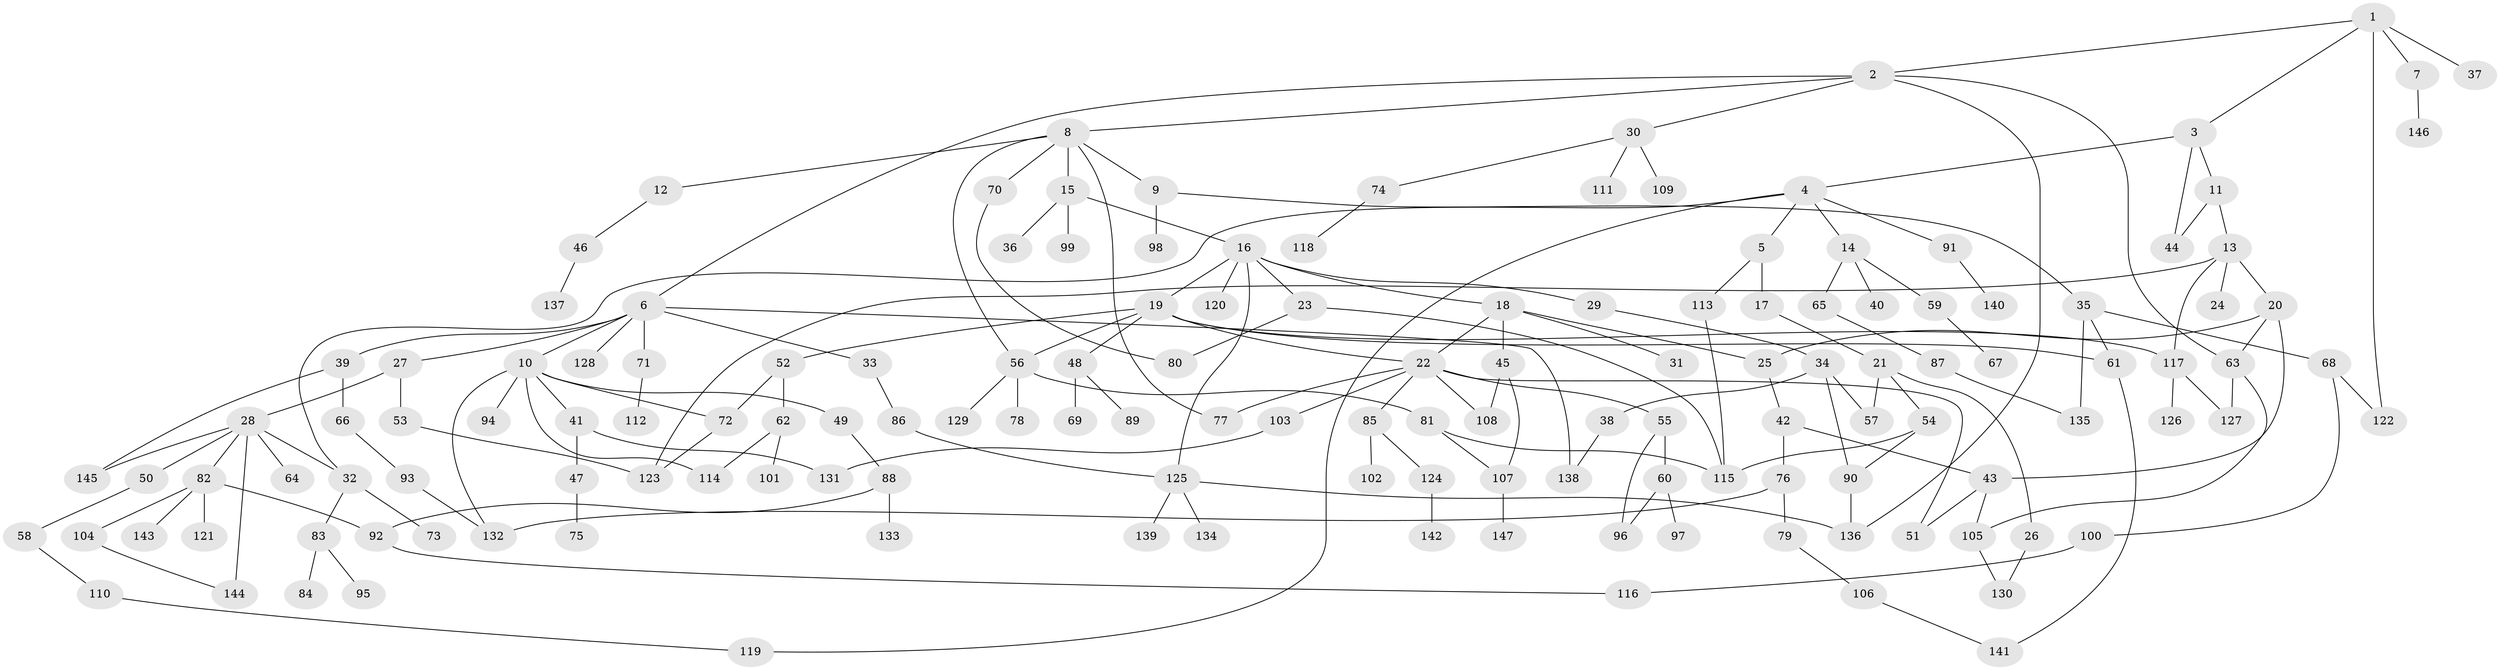 // Generated by graph-tools (version 1.1) at 2025/34/03/09/25 02:34:11]
// undirected, 147 vertices, 188 edges
graph export_dot {
graph [start="1"]
  node [color=gray90,style=filled];
  1;
  2;
  3;
  4;
  5;
  6;
  7;
  8;
  9;
  10;
  11;
  12;
  13;
  14;
  15;
  16;
  17;
  18;
  19;
  20;
  21;
  22;
  23;
  24;
  25;
  26;
  27;
  28;
  29;
  30;
  31;
  32;
  33;
  34;
  35;
  36;
  37;
  38;
  39;
  40;
  41;
  42;
  43;
  44;
  45;
  46;
  47;
  48;
  49;
  50;
  51;
  52;
  53;
  54;
  55;
  56;
  57;
  58;
  59;
  60;
  61;
  62;
  63;
  64;
  65;
  66;
  67;
  68;
  69;
  70;
  71;
  72;
  73;
  74;
  75;
  76;
  77;
  78;
  79;
  80;
  81;
  82;
  83;
  84;
  85;
  86;
  87;
  88;
  89;
  90;
  91;
  92;
  93;
  94;
  95;
  96;
  97;
  98;
  99;
  100;
  101;
  102;
  103;
  104;
  105;
  106;
  107;
  108;
  109;
  110;
  111;
  112;
  113;
  114;
  115;
  116;
  117;
  118;
  119;
  120;
  121;
  122;
  123;
  124;
  125;
  126;
  127;
  128;
  129;
  130;
  131;
  132;
  133;
  134;
  135;
  136;
  137;
  138;
  139;
  140;
  141;
  142;
  143;
  144;
  145;
  146;
  147;
  1 -- 2;
  1 -- 3;
  1 -- 7;
  1 -- 37;
  1 -- 122;
  2 -- 6;
  2 -- 8;
  2 -- 30;
  2 -- 63;
  2 -- 136;
  3 -- 4;
  3 -- 11;
  3 -- 44;
  4 -- 5;
  4 -- 14;
  4 -- 32;
  4 -- 91;
  4 -- 119;
  5 -- 17;
  5 -- 113;
  6 -- 10;
  6 -- 27;
  6 -- 33;
  6 -- 39;
  6 -- 71;
  6 -- 128;
  6 -- 138;
  7 -- 146;
  8 -- 9;
  8 -- 12;
  8 -- 15;
  8 -- 56;
  8 -- 70;
  8 -- 77;
  9 -- 35;
  9 -- 98;
  10 -- 41;
  10 -- 49;
  10 -- 72;
  10 -- 94;
  10 -- 114;
  10 -- 132;
  11 -- 13;
  11 -- 44;
  12 -- 46;
  13 -- 20;
  13 -- 24;
  13 -- 117;
  13 -- 123;
  14 -- 40;
  14 -- 59;
  14 -- 65;
  15 -- 16;
  15 -- 36;
  15 -- 99;
  16 -- 18;
  16 -- 19;
  16 -- 23;
  16 -- 29;
  16 -- 120;
  16 -- 125;
  17 -- 21;
  18 -- 25;
  18 -- 31;
  18 -- 45;
  18 -- 22;
  19 -- 22;
  19 -- 48;
  19 -- 52;
  19 -- 61;
  19 -- 117;
  19 -- 56;
  20 -- 25;
  20 -- 43;
  20 -- 63;
  21 -- 26;
  21 -- 54;
  21 -- 57;
  22 -- 51;
  22 -- 55;
  22 -- 77;
  22 -- 85;
  22 -- 103;
  22 -- 108;
  23 -- 80;
  23 -- 115;
  25 -- 42;
  26 -- 130;
  27 -- 28;
  27 -- 53;
  28 -- 50;
  28 -- 64;
  28 -- 82;
  28 -- 145;
  28 -- 32;
  28 -- 144;
  29 -- 34;
  30 -- 74;
  30 -- 109;
  30 -- 111;
  32 -- 73;
  32 -- 83;
  33 -- 86;
  34 -- 38;
  34 -- 57;
  34 -- 90;
  35 -- 68;
  35 -- 135;
  35 -- 61;
  38 -- 138;
  39 -- 66;
  39 -- 145;
  41 -- 47;
  41 -- 131;
  42 -- 43;
  42 -- 76;
  43 -- 105;
  43 -- 51;
  45 -- 107;
  45 -- 108;
  46 -- 137;
  47 -- 75;
  48 -- 69;
  48 -- 89;
  49 -- 88;
  50 -- 58;
  52 -- 62;
  52 -- 72;
  53 -- 123;
  54 -- 115;
  54 -- 90;
  55 -- 60;
  55 -- 96;
  56 -- 78;
  56 -- 81;
  56 -- 129;
  58 -- 110;
  59 -- 67;
  60 -- 96;
  60 -- 97;
  61 -- 141;
  62 -- 101;
  62 -- 114;
  63 -- 105;
  63 -- 127;
  65 -- 87;
  66 -- 93;
  68 -- 100;
  68 -- 122;
  70 -- 80;
  71 -- 112;
  72 -- 123;
  74 -- 118;
  76 -- 79;
  76 -- 132;
  79 -- 106;
  81 -- 107;
  81 -- 115;
  82 -- 92;
  82 -- 104;
  82 -- 121;
  82 -- 143;
  83 -- 84;
  83 -- 95;
  85 -- 102;
  85 -- 124;
  86 -- 125;
  87 -- 135;
  88 -- 133;
  88 -- 92;
  90 -- 136;
  91 -- 140;
  92 -- 116;
  93 -- 132;
  100 -- 116;
  103 -- 131;
  104 -- 144;
  105 -- 130;
  106 -- 141;
  107 -- 147;
  110 -- 119;
  113 -- 115;
  117 -- 126;
  117 -- 127;
  124 -- 142;
  125 -- 134;
  125 -- 136;
  125 -- 139;
}
